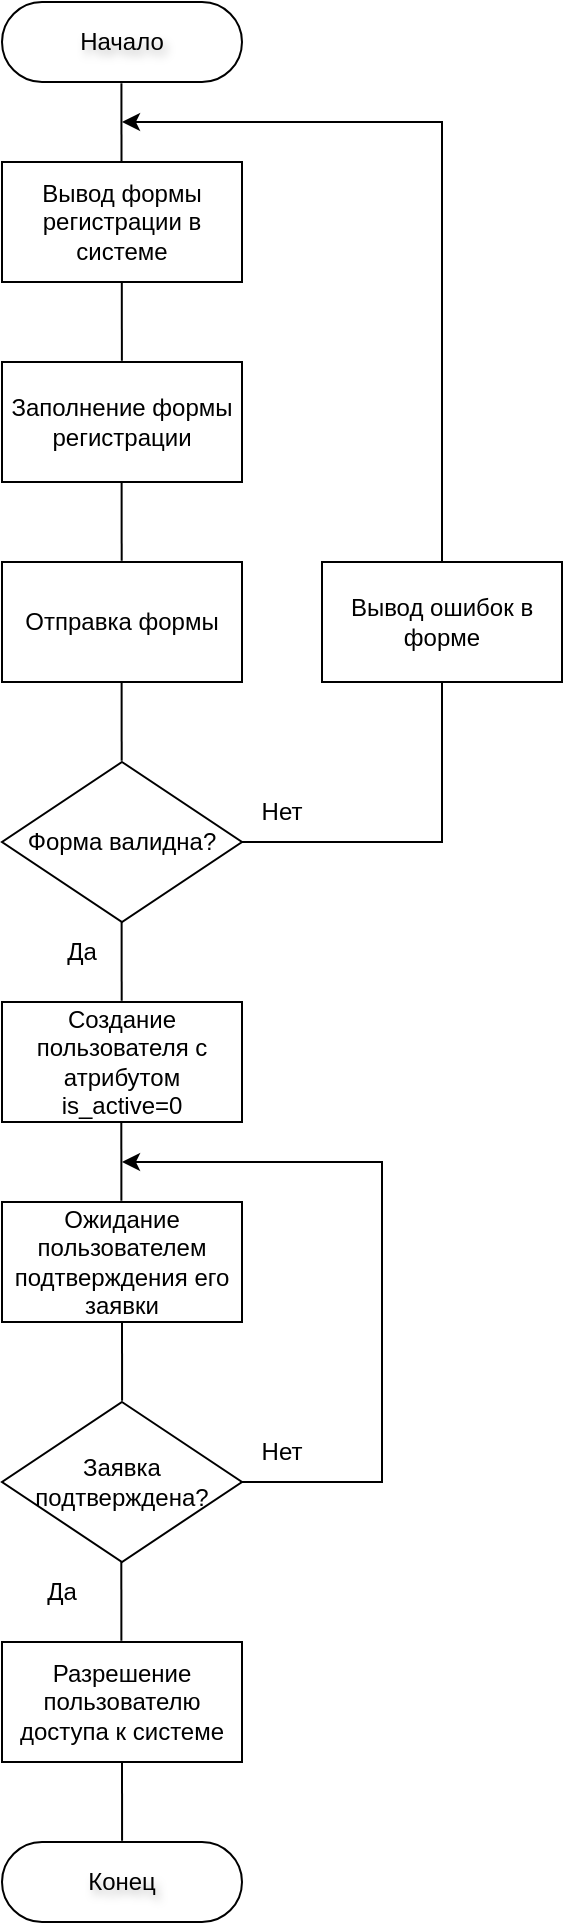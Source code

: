 <mxfile version="26.2.15">
  <diagram name="Страница — 1" id="ffYWQj3neKHFoNnD5gxy">
    <mxGraphModel dx="1678" dy="999" grid="0" gridSize="10" guides="1" tooltips="1" connect="1" arrows="1" fold="1" page="0" pageScale="1" pageWidth="827" pageHeight="1169" math="0" shadow="0">
      <root>
        <mxCell id="0" />
        <mxCell id="1" parent="0" />
        <mxCell id="jAMElrSN2h_9_gW9iPhr-1" value="Начало" style="rounded=1;whiteSpace=wrap;html=1;fontSize=12;glass=0;strokeWidth=1;shadow=0;spacing=0;textShadow=1;arcSize=50;" vertex="1" parent="1">
          <mxGeometry x="340" y="50" width="120" height="40" as="geometry" />
        </mxCell>
        <mxCell id="jAMElrSN2h_9_gW9iPhr-2" value="" style="endArrow=none;html=1;rounded=0;entryX=0.533;entryY=1.015;entryDx=0;entryDy=0;entryPerimeter=0;" edge="1" parent="1">
          <mxGeometry width="50" height="50" relative="1" as="geometry">
            <mxPoint x="399.94" y="229.4" as="sourcePoint" />
            <mxPoint x="399.9" y="190" as="targetPoint" />
          </mxGeometry>
        </mxCell>
        <mxCell id="jAMElrSN2h_9_gW9iPhr-3" value="Заполнение формы регистрации" style="rounded=0;whiteSpace=wrap;html=1;" vertex="1" parent="1">
          <mxGeometry x="340" y="230" width="120" height="60" as="geometry" />
        </mxCell>
        <mxCell id="jAMElrSN2h_9_gW9iPhr-4" value="" style="endArrow=none;html=1;rounded=0;entryX=0.533;entryY=1.015;entryDx=0;entryDy=0;entryPerimeter=0;" edge="1" parent="1">
          <mxGeometry width="50" height="50" relative="1" as="geometry">
            <mxPoint x="399.84" y="329.4" as="sourcePoint" />
            <mxPoint x="399.8" y="290" as="targetPoint" />
          </mxGeometry>
        </mxCell>
        <mxCell id="jAMElrSN2h_9_gW9iPhr-5" value="Отправка формы" style="rounded=0;whiteSpace=wrap;html=1;" vertex="1" parent="1">
          <mxGeometry x="340" y="330" width="120" height="60" as="geometry" />
        </mxCell>
        <mxCell id="jAMElrSN2h_9_gW9iPhr-6" value="" style="endArrow=none;html=1;rounded=0;entryX=0.533;entryY=1.015;entryDx=0;entryDy=0;entryPerimeter=0;" edge="1" parent="1">
          <mxGeometry width="50" height="50" relative="1" as="geometry">
            <mxPoint x="399.84" y="429.4" as="sourcePoint" />
            <mxPoint x="399.8" y="390" as="targetPoint" />
          </mxGeometry>
        </mxCell>
        <mxCell id="jAMElrSN2h_9_gW9iPhr-7" value="Форма валидна?" style="rhombus;whiteSpace=wrap;html=1;" vertex="1" parent="1">
          <mxGeometry x="340" y="430" width="120" height="80" as="geometry" />
        </mxCell>
        <mxCell id="jAMElrSN2h_9_gW9iPhr-8" value="" style="endArrow=none;html=1;rounded=0;entryX=0.533;entryY=1.015;entryDx=0;entryDy=0;entryPerimeter=0;" edge="1" parent="1">
          <mxGeometry width="50" height="50" relative="1" as="geometry">
            <mxPoint x="399.84" y="549.4" as="sourcePoint" />
            <mxPoint x="399.8" y="510" as="targetPoint" />
          </mxGeometry>
        </mxCell>
        <mxCell id="jAMElrSN2h_9_gW9iPhr-9" value="Да" style="text;html=1;align=center;verticalAlign=middle;whiteSpace=wrap;rounded=0;" vertex="1" parent="1">
          <mxGeometry x="350" y="510" width="60" height="30" as="geometry" />
        </mxCell>
        <mxCell id="jAMElrSN2h_9_gW9iPhr-10" value="Нет" style="text;html=1;align=center;verticalAlign=middle;whiteSpace=wrap;rounded=0;" vertex="1" parent="1">
          <mxGeometry x="450" y="440" width="60" height="30" as="geometry" />
        </mxCell>
        <mxCell id="jAMElrSN2h_9_gW9iPhr-11" value="Вывод формы регистрации в системе" style="rounded=0;whiteSpace=wrap;html=1;" vertex="1" parent="1">
          <mxGeometry x="340" y="130" width="120" height="60" as="geometry" />
        </mxCell>
        <mxCell id="jAMElrSN2h_9_gW9iPhr-12" value="" style="endArrow=none;html=1;rounded=0;entryX=0.533;entryY=1.015;entryDx=0;entryDy=0;entryPerimeter=0;" edge="1" parent="1">
          <mxGeometry width="50" height="50" relative="1" as="geometry">
            <mxPoint x="399.75" y="130" as="sourcePoint" />
            <mxPoint x="399.71" y="90.6" as="targetPoint" />
          </mxGeometry>
        </mxCell>
        <mxCell id="jAMElrSN2h_9_gW9iPhr-13" value="" style="endArrow=classic;html=1;rounded=0;exitX=1;exitY=0.5;exitDx=0;exitDy=0;" edge="1" parent="1" source="jAMElrSN2h_9_gW9iPhr-7">
          <mxGeometry width="50" height="50" relative="1" as="geometry">
            <mxPoint x="630" y="390" as="sourcePoint" />
            <mxPoint x="400" y="110" as="targetPoint" />
            <Array as="points">
              <mxPoint x="560" y="470" />
              <mxPoint x="560" y="110" />
            </Array>
          </mxGeometry>
        </mxCell>
        <mxCell id="jAMElrSN2h_9_gW9iPhr-14" value="Создание пользователя с атрибутом is_active=0" style="rounded=0;whiteSpace=wrap;html=1;" vertex="1" parent="1">
          <mxGeometry x="340" y="550" width="120" height="60" as="geometry" />
        </mxCell>
        <mxCell id="jAMElrSN2h_9_gW9iPhr-15" value="Разрешение пользователю доступа к системе" style="rounded=0;whiteSpace=wrap;html=1;" vertex="1" parent="1">
          <mxGeometry x="340" y="870" width="120" height="60" as="geometry" />
        </mxCell>
        <mxCell id="jAMElrSN2h_9_gW9iPhr-16" value="" style="endArrow=none;html=1;rounded=0;entryX=0.533;entryY=1.015;entryDx=0;entryDy=0;entryPerimeter=0;" edge="1" parent="1">
          <mxGeometry width="50" height="50" relative="1" as="geometry">
            <mxPoint x="399.7" y="649.4" as="sourcePoint" />
            <mxPoint x="399.66" y="610" as="targetPoint" />
          </mxGeometry>
        </mxCell>
        <mxCell id="jAMElrSN2h_9_gW9iPhr-17" value="Конец" style="rounded=1;whiteSpace=wrap;html=1;fontSize=12;glass=0;strokeWidth=1;shadow=0;spacing=0;textShadow=1;arcSize=50;" vertex="1" parent="1">
          <mxGeometry x="340" y="970" width="120" height="40" as="geometry" />
        </mxCell>
        <mxCell id="jAMElrSN2h_9_gW9iPhr-18" value="" style="endArrow=none;html=1;rounded=0;entryX=0.533;entryY=1.015;entryDx=0;entryDy=0;entryPerimeter=0;" edge="1" parent="1">
          <mxGeometry width="50" height="50" relative="1" as="geometry">
            <mxPoint x="400.04" y="969.4" as="sourcePoint" />
            <mxPoint x="400.0" y="930" as="targetPoint" />
          </mxGeometry>
        </mxCell>
        <mxCell id="jAMElrSN2h_9_gW9iPhr-19" value="Вывод ошибок в форме" style="rounded=0;whiteSpace=wrap;html=1;" vertex="1" parent="1">
          <mxGeometry x="500" y="330" width="120" height="60" as="geometry" />
        </mxCell>
        <mxCell id="jAMElrSN2h_9_gW9iPhr-21" value="Заявка подтверждена?" style="rhombus;whiteSpace=wrap;html=1;" vertex="1" parent="1">
          <mxGeometry x="340" y="750" width="120" height="80" as="geometry" />
        </mxCell>
        <mxCell id="jAMElrSN2h_9_gW9iPhr-22" value="" style="endArrow=none;html=1;rounded=0;entryX=0.533;entryY=1.015;entryDx=0;entryDy=0;entryPerimeter=0;" edge="1" parent="1">
          <mxGeometry width="50" height="50" relative="1" as="geometry">
            <mxPoint x="399.7" y="869.4" as="sourcePoint" />
            <mxPoint x="399.66" y="830" as="targetPoint" />
          </mxGeometry>
        </mxCell>
        <mxCell id="jAMElrSN2h_9_gW9iPhr-23" value="Да" style="text;html=1;align=center;verticalAlign=middle;whiteSpace=wrap;rounded=0;" vertex="1" parent="1">
          <mxGeometry x="340" y="830" width="60" height="30" as="geometry" />
        </mxCell>
        <mxCell id="jAMElrSN2h_9_gW9iPhr-24" value="Ожидание пользователем подтверждения его заявки" style="rounded=0;whiteSpace=wrap;html=1;" vertex="1" parent="1">
          <mxGeometry x="340" y="650" width="120" height="60" as="geometry" />
        </mxCell>
        <mxCell id="jAMElrSN2h_9_gW9iPhr-26" value="" style="endArrow=none;html=1;rounded=0;entryX=0.533;entryY=1.015;entryDx=0;entryDy=0;entryPerimeter=0;" edge="1" parent="1">
          <mxGeometry width="50" height="50" relative="1" as="geometry">
            <mxPoint x="400.04" y="749.4" as="sourcePoint" />
            <mxPoint x="400.0" y="710" as="targetPoint" />
          </mxGeometry>
        </mxCell>
        <mxCell id="jAMElrSN2h_9_gW9iPhr-27" value="" style="endArrow=classic;html=1;rounded=0;exitX=1;exitY=0.5;exitDx=0;exitDy=0;" edge="1" parent="1" source="jAMElrSN2h_9_gW9iPhr-21">
          <mxGeometry width="50" height="50" relative="1" as="geometry">
            <mxPoint x="580" y="720" as="sourcePoint" />
            <mxPoint x="400" y="630" as="targetPoint" />
            <Array as="points">
              <mxPoint x="530" y="790" />
              <mxPoint x="530" y="630" />
            </Array>
          </mxGeometry>
        </mxCell>
        <mxCell id="jAMElrSN2h_9_gW9iPhr-28" value="Нет" style="text;html=1;align=center;verticalAlign=middle;whiteSpace=wrap;rounded=0;" vertex="1" parent="1">
          <mxGeometry x="450" y="760" width="60" height="30" as="geometry" />
        </mxCell>
      </root>
    </mxGraphModel>
  </diagram>
</mxfile>
